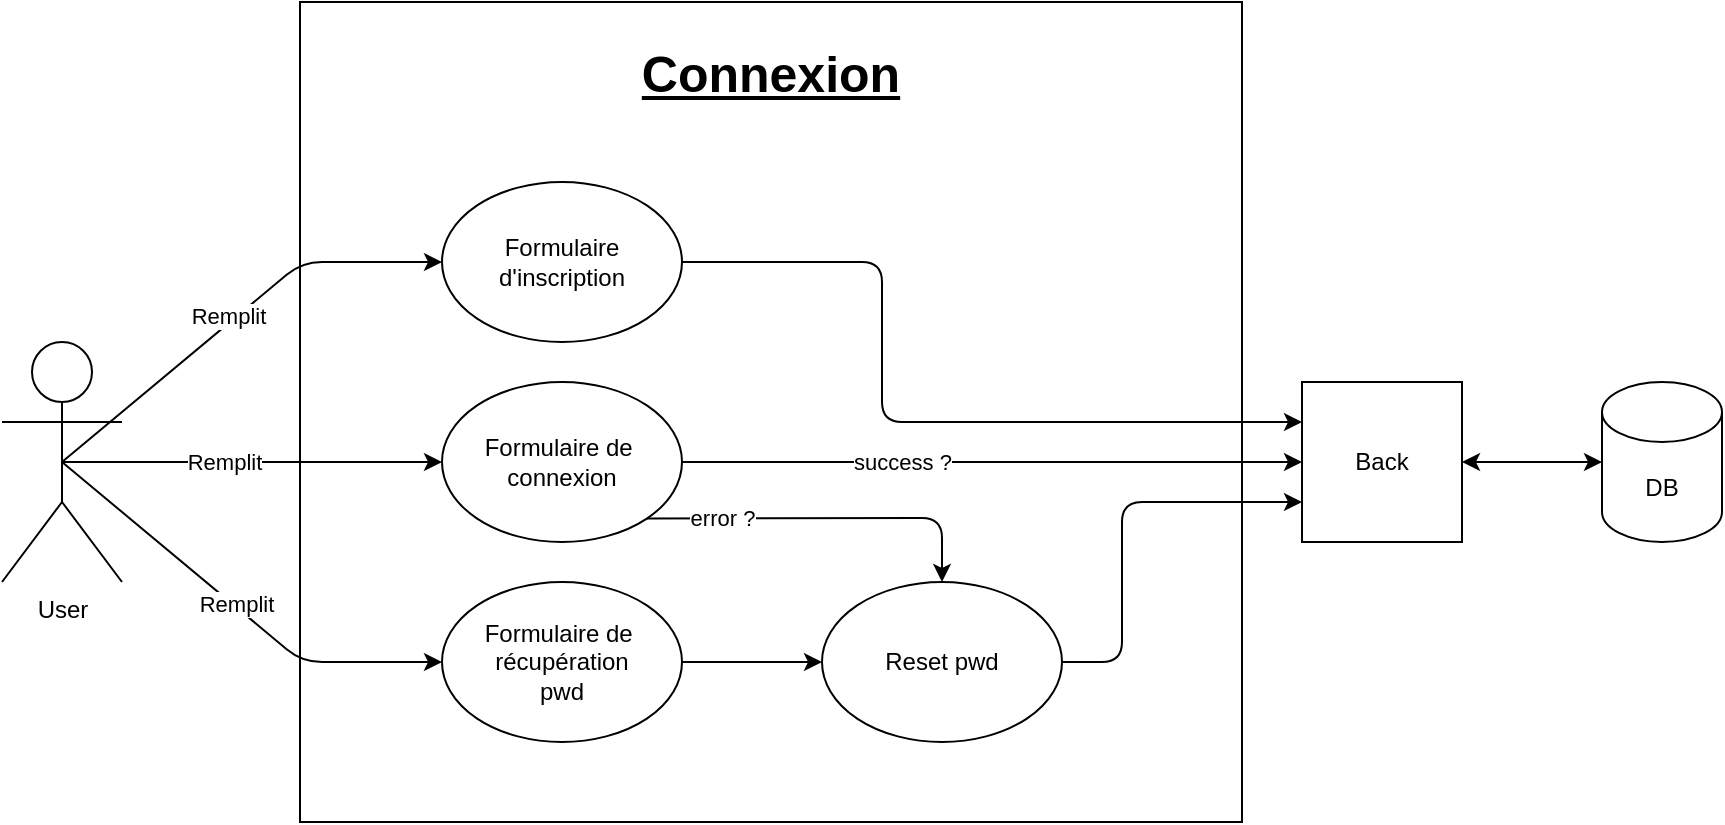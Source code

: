 <mxfile>
    <diagram id="YqXoKH-gxUvy8kqXfYgW" name="Page-1">
        <mxGraphModel dx="1273" dy="889" grid="1" gridSize="10" guides="1" tooltips="1" connect="1" arrows="1" fold="1" page="1" pageScale="1" pageWidth="1169" pageHeight="827" math="0" shadow="0">
            <root>
                <mxCell id="0"/>
                <mxCell id="1" parent="0"/>
                <mxCell id="3" value="" style="whiteSpace=wrap;html=1;" vertex="1" parent="1">
                    <mxGeometry x="219" y="20" width="471" height="410" as="geometry"/>
                </mxCell>
                <mxCell id="13" style="edgeStyle=none;html=1;exitX=0.5;exitY=0.5;exitDx=0;exitDy=0;exitPerimeter=0;entryX=0;entryY=0.5;entryDx=0;entryDy=0;" edge="1" parent="1" source="No560lhggpVjrrnVZsCG-2" target="9">
                    <mxGeometry relative="1" as="geometry">
                        <mxPoint x="290" y="270" as="targetPoint"/>
                        <Array as="points">
                            <mxPoint x="220" y="250"/>
                        </Array>
                    </mxGeometry>
                </mxCell>
                <mxCell id="18" value="Remplit" style="edgeLabel;html=1;align=center;verticalAlign=middle;resizable=0;points=[];" vertex="1" connectable="0" parent="13">
                    <mxGeometry x="-0.066" relative="1" as="geometry">
                        <mxPoint x="-8" as="offset"/>
                    </mxGeometry>
                </mxCell>
                <mxCell id="15" style="edgeStyle=none;html=1;exitX=0.5;exitY=0.5;exitDx=0;exitDy=0;exitPerimeter=0;entryX=0;entryY=0.5;entryDx=0;entryDy=0;" edge="1" parent="1" source="No560lhggpVjrrnVZsCG-2" target="8">
                    <mxGeometry relative="1" as="geometry">
                        <Array as="points">
                            <mxPoint x="220" y="150"/>
                        </Array>
                    </mxGeometry>
                </mxCell>
                <mxCell id="17" value="Remplit" style="edgeLabel;html=1;align=center;verticalAlign=middle;resizable=0;points=[];" vertex="1" connectable="0" parent="15">
                    <mxGeometry x="0.166" y="-2" relative="1" as="geometry">
                        <mxPoint x="-20" y="10" as="offset"/>
                    </mxGeometry>
                </mxCell>
                <mxCell id="16" style="edgeStyle=none;html=1;exitX=0.5;exitY=0.5;exitDx=0;exitDy=0;exitPerimeter=0;entryX=0;entryY=0.5;entryDx=0;entryDy=0;" edge="1" parent="1" source="No560lhggpVjrrnVZsCG-2" target="10">
                    <mxGeometry relative="1" as="geometry">
                        <Array as="points">
                            <mxPoint x="220" y="350"/>
                        </Array>
                    </mxGeometry>
                </mxCell>
                <mxCell id="19" value="Remplit" style="edgeLabel;html=1;align=center;verticalAlign=middle;resizable=0;points=[];" vertex="1" connectable="0" parent="16">
                    <mxGeometry x="-0.008" y="1" relative="1" as="geometry">
                        <mxPoint as="offset"/>
                    </mxGeometry>
                </mxCell>
                <mxCell id="No560lhggpVjrrnVZsCG-2" value="User" style="shape=umlActor;verticalLabelPosition=bottom;verticalAlign=top;html=1;outlineConnect=0;" parent="1" vertex="1">
                    <mxGeometry x="70" y="190" width="60" height="120" as="geometry"/>
                </mxCell>
                <mxCell id="No560lhggpVjrrnVZsCG-3" value="&lt;font style=&quot;font-size: 25px&quot;&gt;&lt;font style=&quot;font-size: 25px&quot;&gt;&lt;u&gt;&lt;b&gt;Connexion&lt;/b&gt;&lt;/u&gt;&lt;/font&gt;&lt;br&gt;&lt;/font&gt;" style="text;html=1;strokeColor=none;fillColor=none;align=center;verticalAlign=middle;whiteSpace=wrap;rounded=0;" parent="1" vertex="1">
                    <mxGeometry x="329.25" y="40" width="250.5" height="30" as="geometry"/>
                </mxCell>
                <mxCell id="39" style="edgeStyle=none;html=1;exitX=1;exitY=0.5;exitDx=0;exitDy=0;entryX=0;entryY=0.25;entryDx=0;entryDy=0;" edge="1" parent="1" source="8" target="21">
                    <mxGeometry relative="1" as="geometry">
                        <Array as="points">
                            <mxPoint x="510" y="150"/>
                            <mxPoint x="510" y="230"/>
                        </Array>
                    </mxGeometry>
                </mxCell>
                <mxCell id="8" value="Formulaire&lt;br&gt;d'inscription" style="ellipse;whiteSpace=wrap;html=1;" vertex="1" parent="1">
                    <mxGeometry x="290" y="110" width="120" height="80" as="geometry"/>
                </mxCell>
                <mxCell id="36" style="edgeStyle=none;html=1;exitX=1;exitY=1;exitDx=0;exitDy=0;entryX=0.5;entryY=0;entryDx=0;entryDy=0;" edge="1" parent="1" source="9" target="34">
                    <mxGeometry relative="1" as="geometry">
                        <Array as="points">
                            <mxPoint x="540" y="278"/>
                        </Array>
                    </mxGeometry>
                </mxCell>
                <mxCell id="40" value="error ?" style="edgeLabel;html=1;align=center;verticalAlign=middle;resizable=0;points=[];" vertex="1" connectable="0" parent="36">
                    <mxGeometry x="-0.034" relative="1" as="geometry">
                        <mxPoint x="-49" as="offset"/>
                    </mxGeometry>
                </mxCell>
                <mxCell id="37" style="edgeStyle=none;html=1;exitX=1;exitY=0.5;exitDx=0;exitDy=0;entryX=0;entryY=0.5;entryDx=0;entryDy=0;" edge="1" parent="1" source="9" target="21">
                    <mxGeometry relative="1" as="geometry"/>
                </mxCell>
                <mxCell id="41" value="success ?" style="edgeLabel;html=1;align=center;verticalAlign=middle;resizable=0;points=[];" vertex="1" connectable="0" parent="37">
                    <mxGeometry x="-0.499" relative="1" as="geometry">
                        <mxPoint x="32" as="offset"/>
                    </mxGeometry>
                </mxCell>
                <mxCell id="9" value="Formulaire de&amp;nbsp;&lt;br&gt;connexion" style="ellipse;whiteSpace=wrap;html=1;" vertex="1" parent="1">
                    <mxGeometry x="290" y="210" width="120" height="80" as="geometry"/>
                </mxCell>
                <mxCell id="35" style="edgeStyle=none;html=1;exitX=1;exitY=0.5;exitDx=0;exitDy=0;" edge="1" parent="1" source="10" target="34">
                    <mxGeometry relative="1" as="geometry"/>
                </mxCell>
                <mxCell id="10" value="Formulaire de&amp;nbsp;&lt;br&gt;récupération&lt;br&gt;pwd" style="ellipse;whiteSpace=wrap;html=1;" vertex="1" parent="1">
                    <mxGeometry x="290" y="310" width="120" height="80" as="geometry"/>
                </mxCell>
                <mxCell id="20" value="DB" style="shape=cylinder3;whiteSpace=wrap;html=1;boundedLbl=1;backgroundOutline=1;size=15;" vertex="1" parent="1">
                    <mxGeometry x="870" y="210" width="60" height="80" as="geometry"/>
                </mxCell>
                <mxCell id="21" value="Back" style="whiteSpace=wrap;html=1;aspect=fixed;" vertex="1" parent="1">
                    <mxGeometry x="720" y="210" width="80" height="80" as="geometry"/>
                </mxCell>
                <mxCell id="33" value="" style="endArrow=classic;startArrow=classic;html=1;entryX=0;entryY=0.5;entryDx=0;entryDy=0;entryPerimeter=0;exitX=1;exitY=0.5;exitDx=0;exitDy=0;" edge="1" parent="1" source="21" target="20">
                    <mxGeometry width="50" height="50" relative="1" as="geometry">
                        <mxPoint x="845" y="400" as="sourcePoint"/>
                        <mxPoint x="895" y="350" as="targetPoint"/>
                    </mxGeometry>
                </mxCell>
                <mxCell id="38" style="edgeStyle=none;html=1;exitX=1;exitY=0.5;exitDx=0;exitDy=0;entryX=0;entryY=0.75;entryDx=0;entryDy=0;" edge="1" parent="1" source="34" target="21">
                    <mxGeometry relative="1" as="geometry">
                        <Array as="points">
                            <mxPoint x="630" y="350"/>
                            <mxPoint x="630" y="270"/>
                        </Array>
                    </mxGeometry>
                </mxCell>
                <mxCell id="34" value="Reset pwd" style="ellipse;whiteSpace=wrap;html=1;" vertex="1" parent="1">
                    <mxGeometry x="480" y="310" width="120" height="80" as="geometry"/>
                </mxCell>
            </root>
        </mxGraphModel>
    </diagram>
</mxfile>